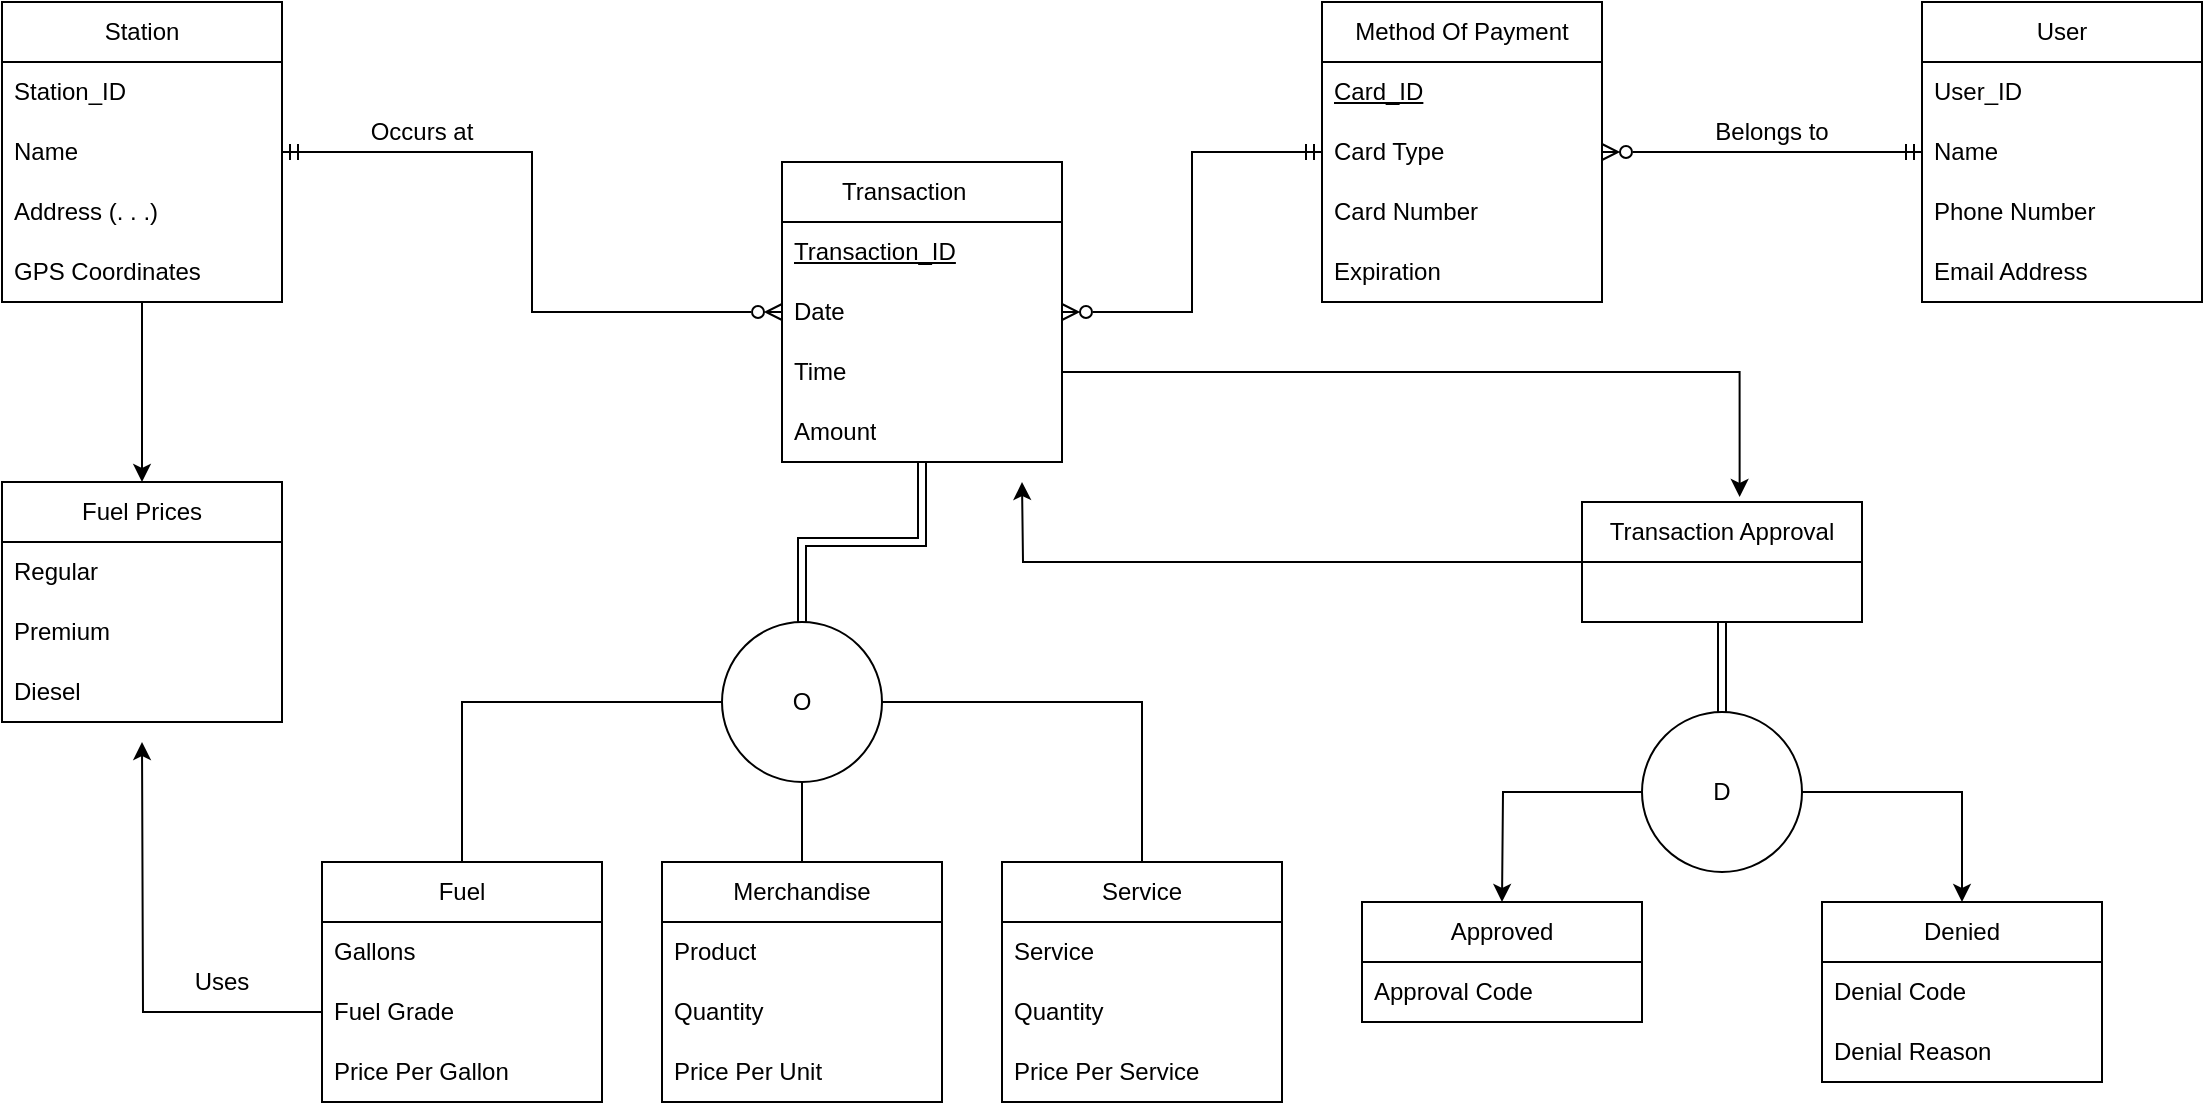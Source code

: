 <mxfile version="28.2.5">
  <diagram name="Page-1" id="o09CpWXBj6saSbTidqPz">
    <mxGraphModel dx="2033" dy="710" grid="1" gridSize="10" guides="1" tooltips="1" connect="1" arrows="1" fold="1" page="1" pageScale="1" pageWidth="850" pageHeight="1100" math="0" shadow="0">
      <root>
        <mxCell id="0" />
        <mxCell id="1" parent="0" />
        <mxCell id="1cTSIsMdD1Xh3U50AE-z-2" style="edgeStyle=orthogonalEdgeStyle;rounded=0;orthogonalLoop=1;jettySize=auto;html=1;entryX=0.5;entryY=0;entryDx=0;entryDy=0;endArrow=none;endFill=0;shape=link;" parent="1" source="q5FUOcpofJaFz0HrwaRp-1" target="1cTSIsMdD1Xh3U50AE-z-1" edge="1">
          <mxGeometry relative="1" as="geometry" />
        </mxCell>
        <mxCell id="1cTSIsMdD1Xh3U50AE-z-25" style="edgeStyle=orthogonalEdgeStyle;rounded=0;orthogonalLoop=1;jettySize=auto;html=1;entryX=1;entryY=0.5;entryDx=0;entryDy=0;endArrow=ERmandOne;endFill=0;startArrow=ERzeroToMany;startFill=0;" parent="1" source="q5FUOcpofJaFz0HrwaRp-1" target="1cTSIsMdD1Xh3U50AE-z-18" edge="1">
          <mxGeometry relative="1" as="geometry" />
        </mxCell>
        <mxCell id="q5FUOcpofJaFz0HrwaRp-1" value="Transaction&lt;span style=&quot;white-space: pre;&quot;&gt;&#x9;&lt;/span&gt;" style="swimlane;fontStyle=0;childLayout=stackLayout;horizontal=1;startSize=30;horizontalStack=0;resizeParent=1;resizeParentMax=0;resizeLast=0;collapsible=1;marginBottom=0;whiteSpace=wrap;html=1;" parent="1" vertex="1">
          <mxGeometry x="270" y="150" width="140" height="150" as="geometry" />
        </mxCell>
        <mxCell id="q5FUOcpofJaFz0HrwaRp-2" value="&lt;div&gt;&lt;u&gt;Transaction_ID&lt;/u&gt;&lt;/div&gt;" style="text;strokeColor=none;fillColor=none;align=left;verticalAlign=middle;spacingLeft=4;spacingRight=4;overflow=hidden;points=[[0,0.5],[1,0.5]];portConstraint=eastwest;rotatable=0;whiteSpace=wrap;html=1;" parent="q5FUOcpofJaFz0HrwaRp-1" vertex="1">
          <mxGeometry y="30" width="140" height="30" as="geometry" />
        </mxCell>
        <mxCell id="q5FUOcpofJaFz0HrwaRp-3" value="Date" style="text;strokeColor=none;fillColor=none;align=left;verticalAlign=middle;spacingLeft=4;spacingRight=4;overflow=hidden;points=[[0,0.5],[1,0.5]];portConstraint=eastwest;rotatable=0;whiteSpace=wrap;html=1;" parent="q5FUOcpofJaFz0HrwaRp-1" vertex="1">
          <mxGeometry y="60" width="140" height="30" as="geometry" />
        </mxCell>
        <mxCell id="q5FUOcpofJaFz0HrwaRp-4" value="Time" style="text;strokeColor=none;fillColor=none;align=left;verticalAlign=middle;spacingLeft=4;spacingRight=4;overflow=hidden;points=[[0,0.5],[1,0.5]];portConstraint=eastwest;rotatable=0;whiteSpace=wrap;html=1;" parent="q5FUOcpofJaFz0HrwaRp-1" vertex="1">
          <mxGeometry y="90" width="140" height="30" as="geometry" />
        </mxCell>
        <mxCell id="q5FUOcpofJaFz0HrwaRp-5" value="Amount" style="text;strokeColor=none;fillColor=none;align=left;verticalAlign=middle;spacingLeft=4;spacingRight=4;overflow=hidden;points=[[0,0.5],[1,0.5]];portConstraint=eastwest;rotatable=0;whiteSpace=wrap;html=1;" parent="q5FUOcpofJaFz0HrwaRp-1" vertex="1">
          <mxGeometry y="120" width="140" height="30" as="geometry" />
        </mxCell>
        <mxCell id="1cTSIsMdD1Xh3U50AE-z-15" style="edgeStyle=orthogonalEdgeStyle;rounded=0;orthogonalLoop=1;jettySize=auto;html=1;entryX=0.5;entryY=0;entryDx=0;entryDy=0;endArrow=none;endFill=0;" parent="1" source="1cTSIsMdD1Xh3U50AE-z-1" target="1cTSIsMdD1Xh3U50AE-z-3" edge="1">
          <mxGeometry relative="1" as="geometry" />
        </mxCell>
        <mxCell id="1cTSIsMdD1Xh3U50AE-z-16" style="edgeStyle=orthogonalEdgeStyle;rounded=0;orthogonalLoop=1;jettySize=auto;html=1;entryX=0.5;entryY=0;entryDx=0;entryDy=0;endArrow=none;endFill=0;" parent="1" source="1cTSIsMdD1Xh3U50AE-z-1" target="1cTSIsMdD1Xh3U50AE-z-7" edge="1">
          <mxGeometry relative="1" as="geometry" />
        </mxCell>
        <mxCell id="1cTSIsMdD1Xh3U50AE-z-17" style="edgeStyle=orthogonalEdgeStyle;rounded=0;orthogonalLoop=1;jettySize=auto;html=1;entryX=0.5;entryY=0;entryDx=0;entryDy=0;endArrow=none;endFill=0;" parent="1" source="1cTSIsMdD1Xh3U50AE-z-1" target="1cTSIsMdD1Xh3U50AE-z-11" edge="1">
          <mxGeometry relative="1" as="geometry" />
        </mxCell>
        <mxCell id="1cTSIsMdD1Xh3U50AE-z-1" value="O" style="ellipse;whiteSpace=wrap;html=1;aspect=fixed;" parent="1" vertex="1">
          <mxGeometry x="240" y="380" width="80" height="80" as="geometry" />
        </mxCell>
        <mxCell id="1cTSIsMdD1Xh3U50AE-z-3" value="Merchandise" style="swimlane;fontStyle=0;childLayout=stackLayout;horizontal=1;startSize=30;horizontalStack=0;resizeParent=1;resizeParentMax=0;resizeLast=0;collapsible=1;marginBottom=0;whiteSpace=wrap;html=1;" parent="1" vertex="1">
          <mxGeometry x="210" y="500" width="140" height="120" as="geometry" />
        </mxCell>
        <mxCell id="1cTSIsMdD1Xh3U50AE-z-4" value="Product" style="text;strokeColor=none;fillColor=none;align=left;verticalAlign=middle;spacingLeft=4;spacingRight=4;overflow=hidden;points=[[0,0.5],[1,0.5]];portConstraint=eastwest;rotatable=0;whiteSpace=wrap;html=1;" parent="1cTSIsMdD1Xh3U50AE-z-3" vertex="1">
          <mxGeometry y="30" width="140" height="30" as="geometry" />
        </mxCell>
        <mxCell id="1cTSIsMdD1Xh3U50AE-z-5" value="Quantity" style="text;strokeColor=none;fillColor=none;align=left;verticalAlign=middle;spacingLeft=4;spacingRight=4;overflow=hidden;points=[[0,0.5],[1,0.5]];portConstraint=eastwest;rotatable=0;whiteSpace=wrap;html=1;" parent="1cTSIsMdD1Xh3U50AE-z-3" vertex="1">
          <mxGeometry y="60" width="140" height="30" as="geometry" />
        </mxCell>
        <mxCell id="1cTSIsMdD1Xh3U50AE-z-6" value="Price Per Unit" style="text;strokeColor=none;fillColor=none;align=left;verticalAlign=middle;spacingLeft=4;spacingRight=4;overflow=hidden;points=[[0,0.5],[1,0.5]];portConstraint=eastwest;rotatable=0;whiteSpace=wrap;html=1;" parent="1cTSIsMdD1Xh3U50AE-z-3" vertex="1">
          <mxGeometry y="90" width="140" height="30" as="geometry" />
        </mxCell>
        <mxCell id="1cTSIsMdD1Xh3U50AE-z-7" value="Fuel" style="swimlane;fontStyle=0;childLayout=stackLayout;horizontal=1;startSize=30;horizontalStack=0;resizeParent=1;resizeParentMax=0;resizeLast=0;collapsible=1;marginBottom=0;whiteSpace=wrap;html=1;" parent="1" vertex="1">
          <mxGeometry x="40" y="500" width="140" height="120" as="geometry" />
        </mxCell>
        <mxCell id="1cTSIsMdD1Xh3U50AE-z-8" value="Gallons" style="text;strokeColor=none;fillColor=none;align=left;verticalAlign=middle;spacingLeft=4;spacingRight=4;overflow=hidden;points=[[0,0.5],[1,0.5]];portConstraint=eastwest;rotatable=0;whiteSpace=wrap;html=1;" parent="1cTSIsMdD1Xh3U50AE-z-7" vertex="1">
          <mxGeometry y="30" width="140" height="30" as="geometry" />
        </mxCell>
        <mxCell id="O2-5UynqHBdjJepR2T-h-6" style="edgeStyle=orthogonalEdgeStyle;rounded=0;orthogonalLoop=1;jettySize=auto;html=1;" edge="1" parent="1cTSIsMdD1Xh3U50AE-z-7" source="1cTSIsMdD1Xh3U50AE-z-9">
          <mxGeometry relative="1" as="geometry">
            <mxPoint x="-90" y="-60" as="targetPoint" />
          </mxGeometry>
        </mxCell>
        <mxCell id="1cTSIsMdD1Xh3U50AE-z-9" value="Fuel Grade" style="text;strokeColor=none;fillColor=none;align=left;verticalAlign=middle;spacingLeft=4;spacingRight=4;overflow=hidden;points=[[0,0.5],[1,0.5]];portConstraint=eastwest;rotatable=0;whiteSpace=wrap;html=1;" parent="1cTSIsMdD1Xh3U50AE-z-7" vertex="1">
          <mxGeometry y="60" width="140" height="30" as="geometry" />
        </mxCell>
        <mxCell id="1cTSIsMdD1Xh3U50AE-z-10" value="Price Per Gallon" style="text;strokeColor=none;fillColor=none;align=left;verticalAlign=middle;spacingLeft=4;spacingRight=4;overflow=hidden;points=[[0,0.5],[1,0.5]];portConstraint=eastwest;rotatable=0;whiteSpace=wrap;html=1;" parent="1cTSIsMdD1Xh3U50AE-z-7" vertex="1">
          <mxGeometry y="90" width="140" height="30" as="geometry" />
        </mxCell>
        <mxCell id="1cTSIsMdD1Xh3U50AE-z-11" value="Service" style="swimlane;fontStyle=0;childLayout=stackLayout;horizontal=1;startSize=30;horizontalStack=0;resizeParent=1;resizeParentMax=0;resizeLast=0;collapsible=1;marginBottom=0;whiteSpace=wrap;html=1;" parent="1" vertex="1">
          <mxGeometry x="380" y="500" width="140" height="120" as="geometry" />
        </mxCell>
        <mxCell id="1cTSIsMdD1Xh3U50AE-z-12" value="Service" style="text;strokeColor=none;fillColor=none;align=left;verticalAlign=middle;spacingLeft=4;spacingRight=4;overflow=hidden;points=[[0,0.5],[1,0.5]];portConstraint=eastwest;rotatable=0;whiteSpace=wrap;html=1;" parent="1cTSIsMdD1Xh3U50AE-z-11" vertex="1">
          <mxGeometry y="30" width="140" height="30" as="geometry" />
        </mxCell>
        <mxCell id="1cTSIsMdD1Xh3U50AE-z-13" value="Quantity" style="text;strokeColor=none;fillColor=none;align=left;verticalAlign=middle;spacingLeft=4;spacingRight=4;overflow=hidden;points=[[0,0.5],[1,0.5]];portConstraint=eastwest;rotatable=0;whiteSpace=wrap;html=1;" parent="1cTSIsMdD1Xh3U50AE-z-11" vertex="1">
          <mxGeometry y="60" width="140" height="30" as="geometry" />
        </mxCell>
        <mxCell id="1cTSIsMdD1Xh3U50AE-z-14" value="Price Per Service" style="text;strokeColor=none;fillColor=none;align=left;verticalAlign=middle;spacingLeft=4;spacingRight=4;overflow=hidden;points=[[0,0.5],[1,0.5]];portConstraint=eastwest;rotatable=0;whiteSpace=wrap;html=1;" parent="1cTSIsMdD1Xh3U50AE-z-11" vertex="1">
          <mxGeometry y="90" width="140" height="30" as="geometry" />
        </mxCell>
        <mxCell id="O2-5UynqHBdjJepR2T-h-5" style="edgeStyle=orthogonalEdgeStyle;rounded=0;orthogonalLoop=1;jettySize=auto;html=1;entryX=0.5;entryY=0;entryDx=0;entryDy=0;" edge="1" parent="1" source="1cTSIsMdD1Xh3U50AE-z-18" target="O2-5UynqHBdjJepR2T-h-1">
          <mxGeometry relative="1" as="geometry" />
        </mxCell>
        <mxCell id="1cTSIsMdD1Xh3U50AE-z-18" value="Station" style="swimlane;fontStyle=0;childLayout=stackLayout;horizontal=1;startSize=30;horizontalStack=0;resizeParent=1;resizeParentMax=0;resizeLast=0;collapsible=1;marginBottom=0;whiteSpace=wrap;html=1;" parent="1" vertex="1">
          <mxGeometry x="-120" y="70" width="140" height="150" as="geometry" />
        </mxCell>
        <mxCell id="1cTSIsMdD1Xh3U50AE-z-19" value="Station_ID" style="text;strokeColor=none;fillColor=none;align=left;verticalAlign=middle;spacingLeft=4;spacingRight=4;overflow=hidden;points=[[0,0.5],[1,0.5]];portConstraint=eastwest;rotatable=0;whiteSpace=wrap;html=1;" parent="1cTSIsMdD1Xh3U50AE-z-18" vertex="1">
          <mxGeometry y="30" width="140" height="30" as="geometry" />
        </mxCell>
        <mxCell id="1cTSIsMdD1Xh3U50AE-z-22" value="Name" style="text;strokeColor=none;fillColor=none;align=left;verticalAlign=middle;spacingLeft=4;spacingRight=4;overflow=hidden;points=[[0,0.5],[1,0.5]];portConstraint=eastwest;rotatable=0;whiteSpace=wrap;html=1;" parent="1cTSIsMdD1Xh3U50AE-z-18" vertex="1">
          <mxGeometry y="60" width="140" height="30" as="geometry" />
        </mxCell>
        <mxCell id="1cTSIsMdD1Xh3U50AE-z-23" value="Address (. . .)" style="text;strokeColor=none;fillColor=none;align=left;verticalAlign=middle;spacingLeft=4;spacingRight=4;overflow=hidden;points=[[0,0.5],[1,0.5]];portConstraint=eastwest;rotatable=0;whiteSpace=wrap;html=1;" parent="1cTSIsMdD1Xh3U50AE-z-18" vertex="1">
          <mxGeometry y="90" width="140" height="30" as="geometry" />
        </mxCell>
        <mxCell id="1cTSIsMdD1Xh3U50AE-z-24" value="GPS Coordinates" style="text;strokeColor=none;fillColor=none;align=left;verticalAlign=middle;spacingLeft=4;spacingRight=4;overflow=hidden;points=[[0,0.5],[1,0.5]];portConstraint=eastwest;rotatable=0;whiteSpace=wrap;html=1;" parent="1cTSIsMdD1Xh3U50AE-z-18" vertex="1">
          <mxGeometry y="120" width="140" height="30" as="geometry" />
        </mxCell>
        <mxCell id="1cTSIsMdD1Xh3U50AE-z-26" value="User" style="swimlane;fontStyle=0;childLayout=stackLayout;horizontal=1;startSize=30;horizontalStack=0;resizeParent=1;resizeParentMax=0;resizeLast=0;collapsible=1;marginBottom=0;whiteSpace=wrap;html=1;" parent="1" vertex="1">
          <mxGeometry x="840" y="70" width="140" height="150" as="geometry" />
        </mxCell>
        <mxCell id="1cTSIsMdD1Xh3U50AE-z-27" value="User_ID" style="text;strokeColor=none;fillColor=none;align=left;verticalAlign=middle;spacingLeft=4;spacingRight=4;overflow=hidden;points=[[0,0.5],[1,0.5]];portConstraint=eastwest;rotatable=0;whiteSpace=wrap;html=1;" parent="1cTSIsMdD1Xh3U50AE-z-26" vertex="1">
          <mxGeometry y="30" width="140" height="30" as="geometry" />
        </mxCell>
        <mxCell id="1cTSIsMdD1Xh3U50AE-z-28" value="Name" style="text;strokeColor=none;fillColor=none;align=left;verticalAlign=middle;spacingLeft=4;spacingRight=4;overflow=hidden;points=[[0,0.5],[1,0.5]];portConstraint=eastwest;rotatable=0;whiteSpace=wrap;html=1;" parent="1cTSIsMdD1Xh3U50AE-z-26" vertex="1">
          <mxGeometry y="60" width="140" height="30" as="geometry" />
        </mxCell>
        <mxCell id="1cTSIsMdD1Xh3U50AE-z-29" value="Phone Number" style="text;strokeColor=none;fillColor=none;align=left;verticalAlign=middle;spacingLeft=4;spacingRight=4;overflow=hidden;points=[[0,0.5],[1,0.5]];portConstraint=eastwest;rotatable=0;whiteSpace=wrap;html=1;" parent="1cTSIsMdD1Xh3U50AE-z-26" vertex="1">
          <mxGeometry y="90" width="140" height="30" as="geometry" />
        </mxCell>
        <mxCell id="1cTSIsMdD1Xh3U50AE-z-30" value="Email Address" style="text;strokeColor=none;fillColor=none;align=left;verticalAlign=middle;spacingLeft=4;spacingRight=4;overflow=hidden;points=[[0,0.5],[1,0.5]];portConstraint=eastwest;rotatable=0;whiteSpace=wrap;html=1;" parent="1cTSIsMdD1Xh3U50AE-z-26" vertex="1">
          <mxGeometry y="120" width="140" height="30" as="geometry" />
        </mxCell>
        <mxCell id="1cTSIsMdD1Xh3U50AE-z-32" value="Method Of Payment" style="swimlane;fontStyle=0;childLayout=stackLayout;horizontal=1;startSize=30;horizontalStack=0;resizeParent=1;resizeParentMax=0;resizeLast=0;collapsible=1;marginBottom=0;whiteSpace=wrap;html=1;" parent="1" vertex="1">
          <mxGeometry x="540" y="70" width="140" height="150" as="geometry" />
        </mxCell>
        <mxCell id="1cTSIsMdD1Xh3U50AE-z-33" value="&lt;u&gt;Card_ID&lt;/u&gt;" style="text;strokeColor=none;fillColor=none;align=left;verticalAlign=middle;spacingLeft=4;spacingRight=4;overflow=hidden;points=[[0,0.5],[1,0.5]];portConstraint=eastwest;rotatable=0;whiteSpace=wrap;html=1;" parent="1cTSIsMdD1Xh3U50AE-z-32" vertex="1">
          <mxGeometry y="30" width="140" height="30" as="geometry" />
        </mxCell>
        <mxCell id="1cTSIsMdD1Xh3U50AE-z-37" value="Card Type" style="text;strokeColor=none;fillColor=none;align=left;verticalAlign=middle;spacingLeft=4;spacingRight=4;overflow=hidden;points=[[0,0.5],[1,0.5]];portConstraint=eastwest;rotatable=0;whiteSpace=wrap;html=1;" parent="1cTSIsMdD1Xh3U50AE-z-32" vertex="1">
          <mxGeometry y="60" width="140" height="30" as="geometry" />
        </mxCell>
        <mxCell id="1cTSIsMdD1Xh3U50AE-z-38" value="Card Number" style="text;strokeColor=none;fillColor=none;align=left;verticalAlign=middle;spacingLeft=4;spacingRight=4;overflow=hidden;points=[[0,0.5],[1,0.5]];portConstraint=eastwest;rotatable=0;whiteSpace=wrap;html=1;" parent="1cTSIsMdD1Xh3U50AE-z-32" vertex="1">
          <mxGeometry y="90" width="140" height="30" as="geometry" />
        </mxCell>
        <mxCell id="1cTSIsMdD1Xh3U50AE-z-39" value="Expiration" style="text;strokeColor=none;fillColor=none;align=left;verticalAlign=middle;spacingLeft=4;spacingRight=4;overflow=hidden;points=[[0,0.5],[1,0.5]];portConstraint=eastwest;rotatable=0;whiteSpace=wrap;html=1;" parent="1cTSIsMdD1Xh3U50AE-z-32" vertex="1">
          <mxGeometry y="120" width="140" height="30" as="geometry" />
        </mxCell>
        <mxCell id="1cTSIsMdD1Xh3U50AE-z-40" style="edgeStyle=orthogonalEdgeStyle;rounded=0;orthogonalLoop=1;jettySize=auto;html=1;entryX=1;entryY=0.5;entryDx=0;entryDy=0;startArrow=ERmandOne;startFill=0;endArrow=ERzeroToMany;endFill=0;" parent="1" source="1cTSIsMdD1Xh3U50AE-z-28" target="1cTSIsMdD1Xh3U50AE-z-37" edge="1">
          <mxGeometry relative="1" as="geometry" />
        </mxCell>
        <mxCell id="1cTSIsMdD1Xh3U50AE-z-41" style="edgeStyle=orthogonalEdgeStyle;rounded=0;orthogonalLoop=1;jettySize=auto;html=1;entryX=1;entryY=0.5;entryDx=0;entryDy=0;endArrow=ERzeroToMany;endFill=0;startArrow=ERmandOne;startFill=0;" parent="1" source="1cTSIsMdD1Xh3U50AE-z-37" target="q5FUOcpofJaFz0HrwaRp-3" edge="1">
          <mxGeometry relative="1" as="geometry" />
        </mxCell>
        <mxCell id="1cTSIsMdD1Xh3U50AE-z-44" value="&lt;div&gt;Belongs to&lt;/div&gt;" style="text;html=1;align=center;verticalAlign=middle;whiteSpace=wrap;rounded=0;" parent="1" vertex="1">
          <mxGeometry x="730" y="120" width="70" height="30" as="geometry" />
        </mxCell>
        <mxCell id="1cTSIsMdD1Xh3U50AE-z-45" value="Occurs at" style="text;html=1;align=center;verticalAlign=middle;whiteSpace=wrap;rounded=0;" parent="1" vertex="1">
          <mxGeometry x="60" y="120" width="60" height="30" as="geometry" />
        </mxCell>
        <mxCell id="1cTSIsMdD1Xh3U50AE-z-47" style="edgeStyle=orthogonalEdgeStyle;rounded=0;orthogonalLoop=1;jettySize=auto;html=1;exitX=0.5;exitY=1;exitDx=0;exitDy=0;" parent="1" source="1cTSIsMdD1Xh3U50AE-z-44" target="1cTSIsMdD1Xh3U50AE-z-44" edge="1">
          <mxGeometry relative="1" as="geometry" />
        </mxCell>
        <mxCell id="O2-5UynqHBdjJepR2T-h-1" value="Fuel Prices" style="swimlane;fontStyle=0;childLayout=stackLayout;horizontal=1;startSize=30;horizontalStack=0;resizeParent=1;resizeParentMax=0;resizeLast=0;collapsible=1;marginBottom=0;whiteSpace=wrap;html=1;" vertex="1" parent="1">
          <mxGeometry x="-120" y="310" width="140" height="120" as="geometry" />
        </mxCell>
        <mxCell id="O2-5UynqHBdjJepR2T-h-2" value="Regular" style="text;strokeColor=none;fillColor=none;align=left;verticalAlign=middle;spacingLeft=4;spacingRight=4;overflow=hidden;points=[[0,0.5],[1,0.5]];portConstraint=eastwest;rotatable=0;whiteSpace=wrap;html=1;" vertex="1" parent="O2-5UynqHBdjJepR2T-h-1">
          <mxGeometry y="30" width="140" height="30" as="geometry" />
        </mxCell>
        <mxCell id="O2-5UynqHBdjJepR2T-h-3" value="Premium" style="text;strokeColor=none;fillColor=none;align=left;verticalAlign=middle;spacingLeft=4;spacingRight=4;overflow=hidden;points=[[0,0.5],[1,0.5]];portConstraint=eastwest;rotatable=0;whiteSpace=wrap;html=1;" vertex="1" parent="O2-5UynqHBdjJepR2T-h-1">
          <mxGeometry y="60" width="140" height="30" as="geometry" />
        </mxCell>
        <mxCell id="O2-5UynqHBdjJepR2T-h-4" value="Diesel" style="text;strokeColor=none;fillColor=none;align=left;verticalAlign=middle;spacingLeft=4;spacingRight=4;overflow=hidden;points=[[0,0.5],[1,0.5]];portConstraint=eastwest;rotatable=0;whiteSpace=wrap;html=1;" vertex="1" parent="O2-5UynqHBdjJepR2T-h-1">
          <mxGeometry y="90" width="140" height="30" as="geometry" />
        </mxCell>
        <mxCell id="O2-5UynqHBdjJepR2T-h-7" value="Uses" style="text;html=1;align=center;verticalAlign=middle;whiteSpace=wrap;rounded=0;" vertex="1" parent="1">
          <mxGeometry x="-40" y="545" width="60" height="30" as="geometry" />
        </mxCell>
        <mxCell id="O2-5UynqHBdjJepR2T-h-13" style="edgeStyle=orthogonalEdgeStyle;rounded=0;orthogonalLoop=1;jettySize=auto;html=1;entryX=0.5;entryY=0;entryDx=0;entryDy=0;endArrow=none;endFill=0;shape=link;" edge="1" parent="1" source="O2-5UynqHBdjJepR2T-h-8" target="O2-5UynqHBdjJepR2T-h-12">
          <mxGeometry relative="1" as="geometry" />
        </mxCell>
        <mxCell id="O2-5UynqHBdjJepR2T-h-26" style="edgeStyle=orthogonalEdgeStyle;rounded=0;orthogonalLoop=1;jettySize=auto;html=1;" edge="1" parent="1" source="O2-5UynqHBdjJepR2T-h-8">
          <mxGeometry relative="1" as="geometry">
            <mxPoint x="390" y="310" as="targetPoint" />
          </mxGeometry>
        </mxCell>
        <mxCell id="O2-5UynqHBdjJepR2T-h-8" value="Transaction Approval" style="swimlane;fontStyle=0;childLayout=stackLayout;horizontal=1;startSize=30;horizontalStack=0;resizeParent=1;resizeParentMax=0;resizeLast=0;collapsible=1;marginBottom=0;whiteSpace=wrap;html=1;" vertex="1" parent="1">
          <mxGeometry x="670" y="320" width="140" height="60" as="geometry" />
        </mxCell>
        <mxCell id="O2-5UynqHBdjJepR2T-h-22" style="edgeStyle=orthogonalEdgeStyle;rounded=0;orthogonalLoop=1;jettySize=auto;html=1;entryX=0.5;entryY=0;entryDx=0;entryDy=0;" edge="1" parent="1" source="O2-5UynqHBdjJepR2T-h-12" target="O2-5UynqHBdjJepR2T-h-14">
          <mxGeometry relative="1" as="geometry" />
        </mxCell>
        <mxCell id="O2-5UynqHBdjJepR2T-h-24" style="edgeStyle=orthogonalEdgeStyle;rounded=0;orthogonalLoop=1;jettySize=auto;html=1;entryX=0.5;entryY=0;entryDx=0;entryDy=0;exitX=0;exitY=0.5;exitDx=0;exitDy=0;" edge="1" parent="1" source="O2-5UynqHBdjJepR2T-h-12">
          <mxGeometry relative="1" as="geometry">
            <mxPoint x="630" y="520" as="targetPoint" />
          </mxGeometry>
        </mxCell>
        <mxCell id="O2-5UynqHBdjJepR2T-h-12" value="D" style="ellipse;whiteSpace=wrap;html=1;aspect=fixed;" vertex="1" parent="1">
          <mxGeometry x="700" y="425" width="80" height="80" as="geometry" />
        </mxCell>
        <mxCell id="O2-5UynqHBdjJepR2T-h-14" value="Denied" style="swimlane;fontStyle=0;childLayout=stackLayout;horizontal=1;startSize=30;horizontalStack=0;resizeParent=1;resizeParentMax=0;resizeLast=0;collapsible=1;marginBottom=0;whiteSpace=wrap;html=1;" vertex="1" parent="1">
          <mxGeometry x="790" y="520" width="140" height="90" as="geometry" />
        </mxCell>
        <mxCell id="O2-5UynqHBdjJepR2T-h-15" value="&lt;div&gt;Denial Code&lt;/div&gt;" style="text;strokeColor=none;fillColor=none;align=left;verticalAlign=middle;spacingLeft=4;spacingRight=4;overflow=hidden;points=[[0,0.5],[1,0.5]];portConstraint=eastwest;rotatable=0;whiteSpace=wrap;html=1;" vertex="1" parent="O2-5UynqHBdjJepR2T-h-14">
          <mxGeometry y="30" width="140" height="30" as="geometry" />
        </mxCell>
        <mxCell id="O2-5UynqHBdjJepR2T-h-20" value="Denial Reason" style="text;strokeColor=none;fillColor=none;align=left;verticalAlign=middle;spacingLeft=4;spacingRight=4;overflow=hidden;points=[[0,0.5],[1,0.5]];portConstraint=eastwest;rotatable=0;whiteSpace=wrap;html=1;" vertex="1" parent="O2-5UynqHBdjJepR2T-h-14">
          <mxGeometry y="60" width="140" height="30" as="geometry" />
        </mxCell>
        <mxCell id="O2-5UynqHBdjJepR2T-h-18" value="Approved" style="swimlane;fontStyle=0;childLayout=stackLayout;horizontal=1;startSize=30;horizontalStack=0;resizeParent=1;resizeParentMax=0;resizeLast=0;collapsible=1;marginBottom=0;whiteSpace=wrap;html=1;" vertex="1" parent="1">
          <mxGeometry x="560" y="520" width="140" height="60" as="geometry" />
        </mxCell>
        <mxCell id="O2-5UynqHBdjJepR2T-h-19" value="Approval Code" style="text;strokeColor=none;fillColor=none;align=left;verticalAlign=middle;spacingLeft=4;spacingRight=4;overflow=hidden;points=[[0,0.5],[1,0.5]];portConstraint=eastwest;rotatable=0;whiteSpace=wrap;html=1;" vertex="1" parent="O2-5UynqHBdjJepR2T-h-18">
          <mxGeometry y="30" width="140" height="30" as="geometry" />
        </mxCell>
        <mxCell id="O2-5UynqHBdjJepR2T-h-25" style="edgeStyle=orthogonalEdgeStyle;rounded=0;orthogonalLoop=1;jettySize=auto;html=1;entryX=0.563;entryY=-0.042;entryDx=0;entryDy=0;entryPerimeter=0;" edge="1" parent="1" source="q5FUOcpofJaFz0HrwaRp-4" target="O2-5UynqHBdjJepR2T-h-8">
          <mxGeometry relative="1" as="geometry" />
        </mxCell>
      </root>
    </mxGraphModel>
  </diagram>
</mxfile>
